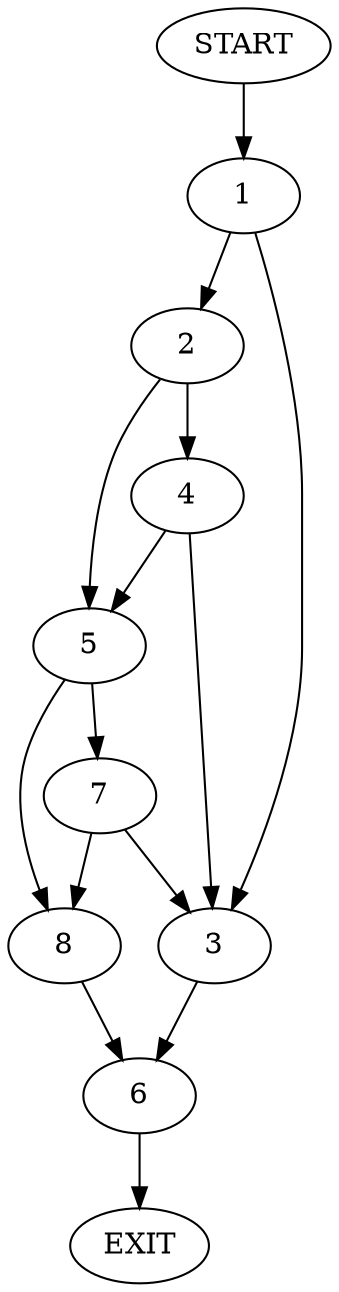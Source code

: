 digraph {
0 [label="START"]
9 [label="EXIT"]
0 -> 1
1 -> 2
1 -> 3
2 -> 4
2 -> 5
3 -> 6
5 -> 7
5 -> 8
4 -> 5
4 -> 3
8 -> 6
7 -> 8
7 -> 3
6 -> 9
}
